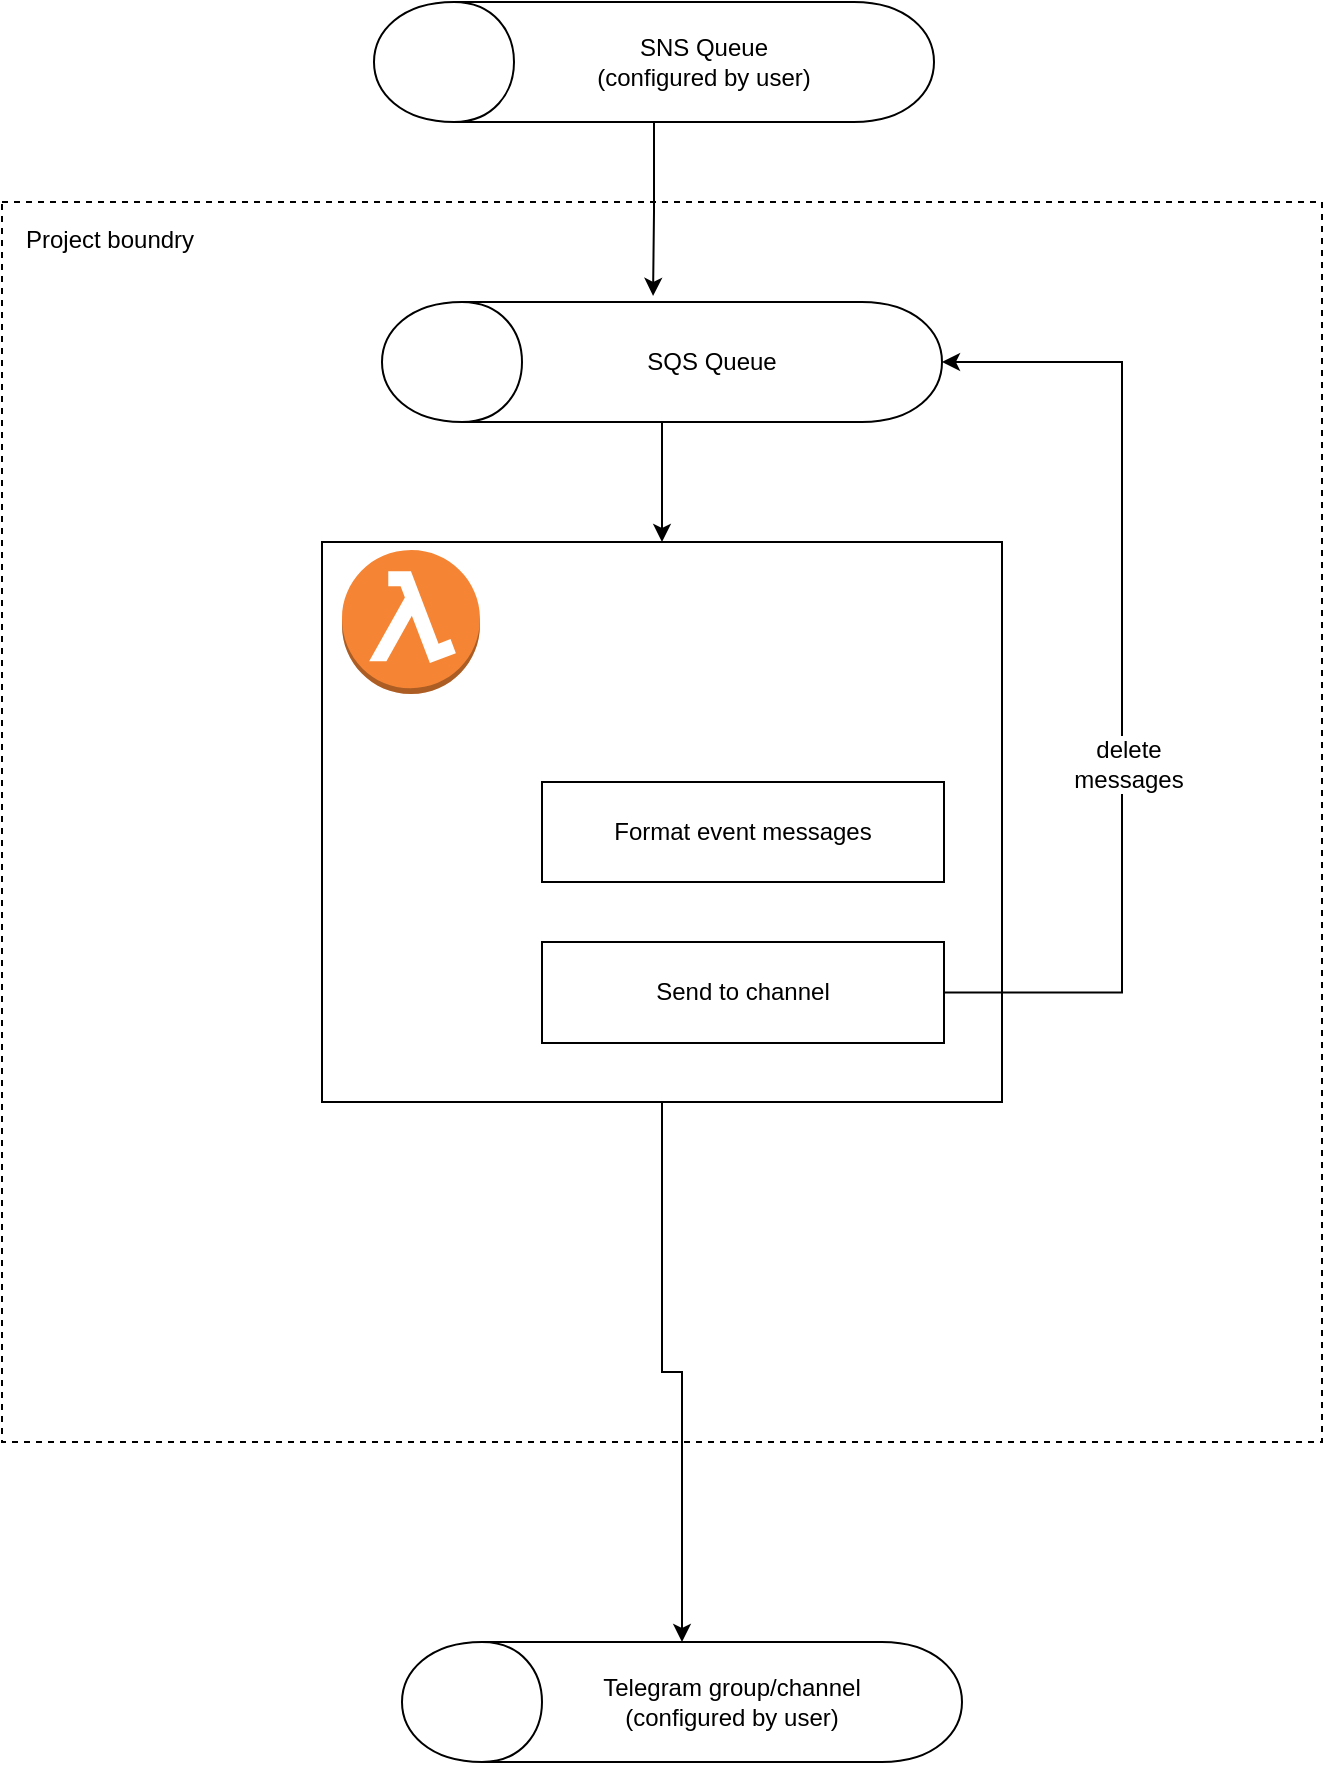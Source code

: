 <mxfile version="12.6.5" type="device"><diagram id="e11NFGKPqWPU3PTRzhwr" name="Page-1"><mxGraphModel dx="907" dy="663" grid="1" gridSize="10" guides="1" tooltips="1" connect="1" arrows="1" fold="1" page="1" pageScale="1" pageWidth="850" pageHeight="1100" math="0" shadow="0"><root><mxCell id="0"/><mxCell id="1" parent="0"/><mxCell id="Q-5h_6fICDm2KFNOwlma-9" value="Project boundry" style="rounded=0;whiteSpace=wrap;html=1;dashed=1;verticalAlign=top;align=left;spacingLeft=10;spacingTop=5;fillColor=none;" vertex="1" parent="1"><mxGeometry x="130" y="170" width="660" height="620" as="geometry"/></mxCell><mxCell id="Q-5h_6fICDm2KFNOwlma-13" style="edgeStyle=orthogonalEdgeStyle;rounded=0;orthogonalLoop=1;jettySize=auto;html=1;entryX=1.051;entryY=0.484;entryDx=0;entryDy=0;entryPerimeter=0;" edge="1" parent="1" source="Q-5h_6fICDm2KFNOwlma-1" target="Q-5h_6fICDm2KFNOwlma-7"><mxGeometry relative="1" as="geometry"/></mxCell><mxCell id="Q-5h_6fICDm2KFNOwlma-1" value="" style="shape=cylinder;whiteSpace=wrap;html=1;boundedLbl=1;backgroundOutline=1;rotation=-90;" vertex="1" parent="1"><mxGeometry x="426" y="-40" width="60" height="280" as="geometry"/></mxCell><mxCell id="Q-5h_6fICDm2KFNOwlma-2" value="SNS Queue&lt;br&gt;(configured by user)" style="text;html=1;strokeColor=none;fillColor=none;align=center;verticalAlign=middle;whiteSpace=wrap;rounded=0;" vertex="1" parent="1"><mxGeometry x="396" y="80" width="170" height="40" as="geometry"/></mxCell><mxCell id="Q-5h_6fICDm2KFNOwlma-3" value="" style="rounded=0;whiteSpace=wrap;html=1;" vertex="1" parent="1"><mxGeometry x="290" y="340" width="340" height="280" as="geometry"/></mxCell><mxCell id="Q-5h_6fICDm2KFNOwlma-4" value="" style="outlineConnect=0;dashed=0;verticalLabelPosition=bottom;verticalAlign=top;align=center;html=1;shape=mxgraph.aws3.lambda_function;fillColor=#F58534;gradientColor=none;" vertex="1" parent="1"><mxGeometry x="300" y="344" width="69" height="72" as="geometry"/></mxCell><mxCell id="Q-5h_6fICDm2KFNOwlma-5" value="Format event messages" style="rounded=0;whiteSpace=wrap;html=1;" vertex="1" parent="1"><mxGeometry x="400" y="460" width="201" height="50" as="geometry"/></mxCell><mxCell id="Q-5h_6fICDm2KFNOwlma-12" style="edgeStyle=orthogonalEdgeStyle;rounded=0;orthogonalLoop=1;jettySize=auto;html=1;exitX=0.5;exitY=1;exitDx=0;exitDy=0;" edge="1" parent="1" source="Q-5h_6fICDm2KFNOwlma-3" target="Q-5h_6fICDm2KFNOwlma-10"><mxGeometry relative="1" as="geometry"/></mxCell><mxCell id="Q-5h_6fICDm2KFNOwlma-15" style="edgeStyle=orthogonalEdgeStyle;rounded=0;orthogonalLoop=1;jettySize=auto;html=1;entryX=0.5;entryY=1;entryDx=0;entryDy=0;exitX=1;exitY=0.5;exitDx=0;exitDy=0;" edge="1" parent="1" source="Q-5h_6fICDm2KFNOwlma-6" target="Q-5h_6fICDm2KFNOwlma-7"><mxGeometry relative="1" as="geometry"><Array as="points"><mxPoint x="690" y="565"/><mxPoint x="690" y="250"/></Array></mxGeometry></mxCell><mxCell id="Q-5h_6fICDm2KFNOwlma-16" value="delete&lt;br&gt;messages" style="text;html=1;align=center;verticalAlign=middle;resizable=0;points=[];labelBackgroundColor=#ffffff;" vertex="1" connectable="0" parent="Q-5h_6fICDm2KFNOwlma-15"><mxGeometry x="-0.174" y="-3" relative="1" as="geometry"><mxPoint as="offset"/></mxGeometry></mxCell><mxCell id="Q-5h_6fICDm2KFNOwlma-6" value="Send to channel" style="rounded=0;whiteSpace=wrap;html=1;" vertex="1" parent="1"><mxGeometry x="400" y="540" width="201" height="50.5" as="geometry"/></mxCell><mxCell id="Q-5h_6fICDm2KFNOwlma-14" style="edgeStyle=orthogonalEdgeStyle;rounded=0;orthogonalLoop=1;jettySize=auto;html=1;entryX=0.5;entryY=0;entryDx=0;entryDy=0;" edge="1" parent="1" source="Q-5h_6fICDm2KFNOwlma-7" target="Q-5h_6fICDm2KFNOwlma-3"><mxGeometry relative="1" as="geometry"/></mxCell><mxCell id="Q-5h_6fICDm2KFNOwlma-7" value="" style="shape=cylinder;whiteSpace=wrap;html=1;boundedLbl=1;backgroundOutline=1;rotation=-90;" vertex="1" parent="1"><mxGeometry x="430" y="110" width="60" height="280" as="geometry"/></mxCell><mxCell id="Q-5h_6fICDm2KFNOwlma-8" value="SQS Queue" style="text;html=1;strokeColor=none;fillColor=none;align=center;verticalAlign=middle;whiteSpace=wrap;rounded=0;" vertex="1" parent="1"><mxGeometry x="400" y="230" width="170" height="40" as="geometry"/></mxCell><mxCell id="Q-5h_6fICDm2KFNOwlma-10" value="" style="shape=cylinder;whiteSpace=wrap;html=1;boundedLbl=1;backgroundOutline=1;rotation=-90;" vertex="1" parent="1"><mxGeometry x="440" y="780" width="60" height="280" as="geometry"/></mxCell><mxCell id="Q-5h_6fICDm2KFNOwlma-11" value="Telegram group/channel&lt;br&gt;(configured by user)" style="text;html=1;strokeColor=none;fillColor=none;align=center;verticalAlign=middle;whiteSpace=wrap;rounded=0;" vertex="1" parent="1"><mxGeometry x="410" y="900" width="170" height="40" as="geometry"/></mxCell></root></mxGraphModel></diagram></mxfile>